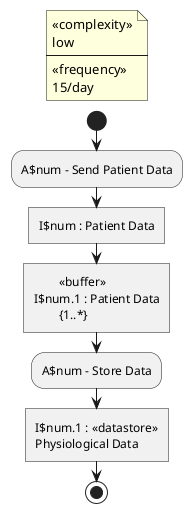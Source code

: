 @startuml send_patient_data

!$num = 1

floating note
<<complexity>>
low
----
' same as send physiological
<<frequency>>
15/day 
end note

start
:A$num - Send Patient Data; <<acceptEvent>>
:I$num : Patient Data; <<task>>
:\t<<buffer>>
I$num.1 : Patient Data
\t{1..*}; <<task>>
!$num = $num + 1
:A$num - Store Data;
:I$num.1 : <<datastore>>
Physiological Data; <<task>>
stop
@enduml
